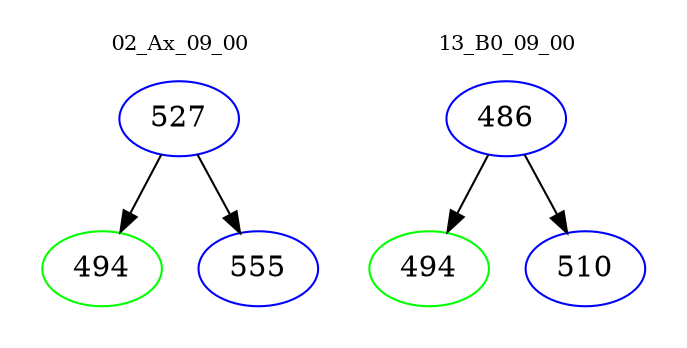 digraph{
subgraph cluster_0 {
color = white
label = "02_Ax_09_00";
fontsize=10;
T0_527 [label="527", color="blue"]
T0_527 -> T0_494 [color="black"]
T0_494 [label="494", color="green"]
T0_527 -> T0_555 [color="black"]
T0_555 [label="555", color="blue"]
}
subgraph cluster_1 {
color = white
label = "13_B0_09_00";
fontsize=10;
T1_486 [label="486", color="blue"]
T1_486 -> T1_494 [color="black"]
T1_494 [label="494", color="green"]
T1_486 -> T1_510 [color="black"]
T1_510 [label="510", color="blue"]
}
}
